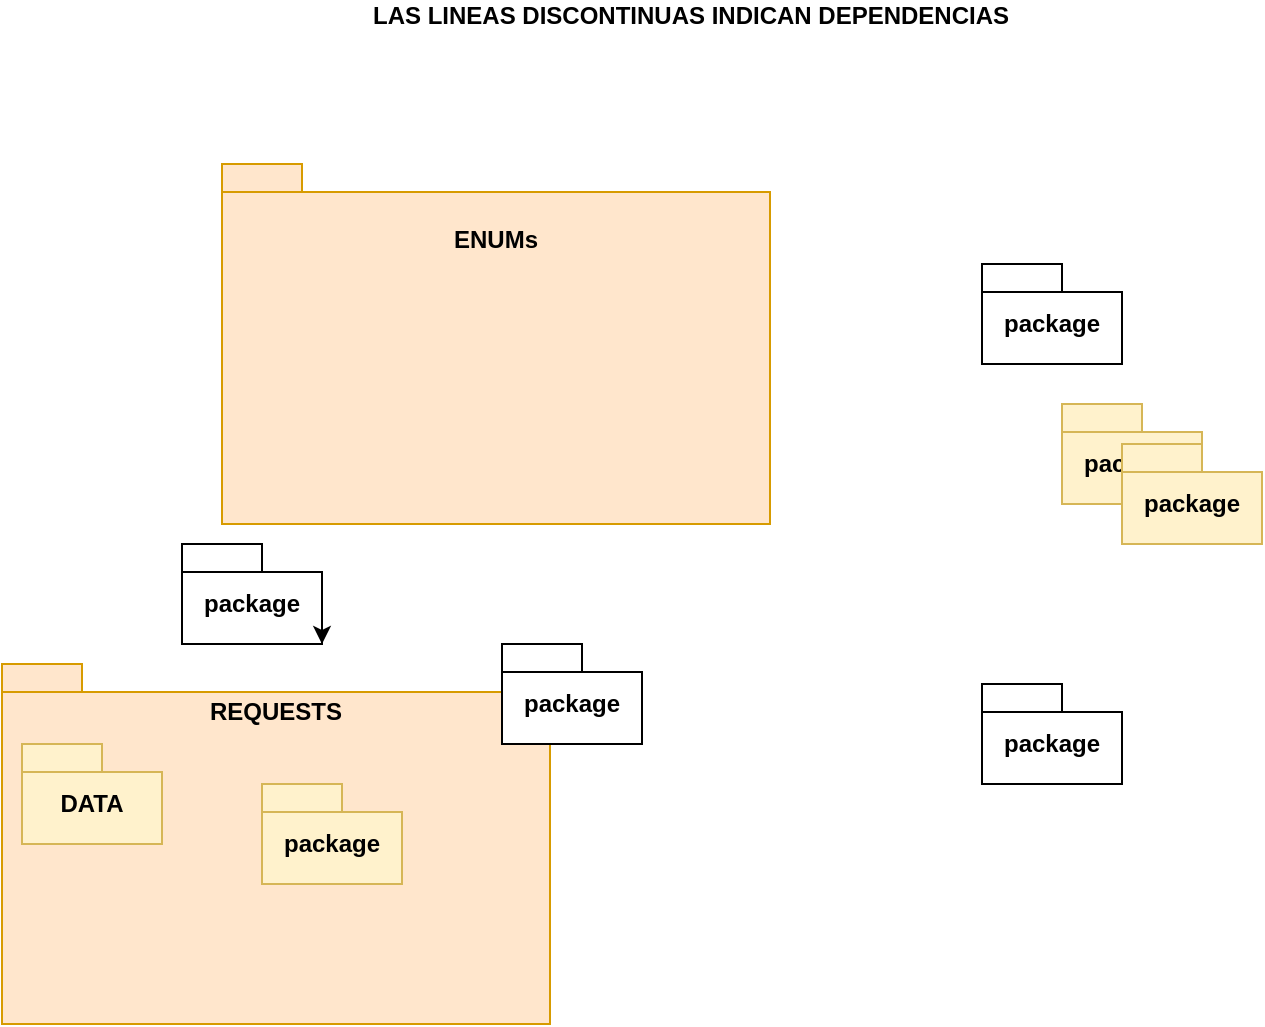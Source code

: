 <mxfile version="26.0.14">
  <diagram name="Página-1" id="o6JE1oCrLX05qNkJgzXL">
    <mxGraphModel dx="1050" dy="569" grid="1" gridSize="10" guides="1" tooltips="1" connect="1" arrows="1" fold="1" page="1" pageScale="1" pageWidth="827" pageHeight="1169" math="0" shadow="0">
      <root>
        <mxCell id="0" />
        <mxCell id="1" parent="0" />
        <mxCell id="07OyoXs9L7dZAtybCwjh-13" value="&lt;div&gt;REQUESTS&lt;/div&gt;" style="shape=folder;fontStyle=1;spacingTop=10;tabWidth=40;tabHeight=14;tabPosition=left;html=1;whiteSpace=wrap;verticalAlign=top;fillColor=#ffe6cc;strokeColor=#d79b00;" vertex="1" parent="1">
          <mxGeometry x="30" y="360" width="274" height="180" as="geometry" />
        </mxCell>
        <mxCell id="07OyoXs9L7dZAtybCwjh-1" value="package" style="shape=folder;fontStyle=1;spacingTop=10;tabWidth=40;tabHeight=14;tabPosition=left;html=1;whiteSpace=wrap;" vertex="1" parent="1">
          <mxGeometry x="520" y="370" width="70" height="50" as="geometry" />
        </mxCell>
        <mxCell id="07OyoXs9L7dZAtybCwjh-2" value="package" style="shape=folder;fontStyle=1;spacingTop=10;tabWidth=40;tabHeight=14;tabPosition=left;html=1;whiteSpace=wrap;" vertex="1" parent="1">
          <mxGeometry x="520" y="160" width="70" height="50" as="geometry" />
        </mxCell>
        <mxCell id="07OyoXs9L7dZAtybCwjh-3" value="&lt;div&gt;&lt;br&gt;&lt;/div&gt;ENUMs" style="shape=folder;fontStyle=1;spacingTop=10;tabWidth=40;tabHeight=14;tabPosition=left;html=1;whiteSpace=wrap;verticalAlign=top;fillColor=#ffe6cc;strokeColor=#d79b00;" vertex="1" parent="1">
          <mxGeometry x="140" y="110" width="274" height="180" as="geometry" />
        </mxCell>
        <mxCell id="07OyoXs9L7dZAtybCwjh-4" value="package" style="shape=folder;fontStyle=1;spacingTop=10;tabWidth=40;tabHeight=14;tabPosition=left;html=1;whiteSpace=wrap;" vertex="1" parent="1">
          <mxGeometry x="280" y="350" width="70" height="50" as="geometry" />
        </mxCell>
        <mxCell id="07OyoXs9L7dZAtybCwjh-7" value="package" style="shape=folder;fontStyle=1;spacingTop=10;tabWidth=40;tabHeight=14;tabPosition=left;html=1;whiteSpace=wrap;" vertex="1" parent="1">
          <mxGeometry x="120" y="300" width="70" height="50" as="geometry" />
        </mxCell>
        <mxCell id="07OyoXs9L7dZAtybCwjh-8" style="edgeStyle=orthogonalEdgeStyle;rounded=0;orthogonalLoop=1;jettySize=auto;html=1;exitX=0;exitY=0;exitDx=70;exitDy=41;exitPerimeter=0;entryX=0;entryY=0;entryDx=70;entryDy=50;entryPerimeter=0;" edge="1" parent="1" source="07OyoXs9L7dZAtybCwjh-7" target="07OyoXs9L7dZAtybCwjh-7">
          <mxGeometry relative="1" as="geometry" />
        </mxCell>
        <mxCell id="07OyoXs9L7dZAtybCwjh-9" value="DATA" style="shape=folder;fontStyle=1;spacingTop=10;tabWidth=40;tabHeight=14;tabPosition=left;html=1;whiteSpace=wrap;fillColor=#fff2cc;strokeColor=#d6b656;" vertex="1" parent="1">
          <mxGeometry x="40" y="400" width="70" height="50" as="geometry" />
        </mxCell>
        <mxCell id="07OyoXs9L7dZAtybCwjh-10" value="package" style="shape=folder;fontStyle=1;spacingTop=10;tabWidth=40;tabHeight=14;tabPosition=left;html=1;whiteSpace=wrap;fillColor=#fff2cc;strokeColor=#d6b656;" vertex="1" parent="1">
          <mxGeometry x="160" y="420" width="70" height="50" as="geometry" />
        </mxCell>
        <mxCell id="07OyoXs9L7dZAtybCwjh-11" value="package" style="shape=folder;fontStyle=1;spacingTop=10;tabWidth=40;tabHeight=14;tabPosition=left;html=1;whiteSpace=wrap;fillColor=#fff2cc;strokeColor=#d6b656;" vertex="1" parent="1">
          <mxGeometry x="560" y="230" width="70" height="50" as="geometry" />
        </mxCell>
        <mxCell id="07OyoXs9L7dZAtybCwjh-12" value="package" style="shape=folder;fontStyle=1;spacingTop=10;tabWidth=40;tabHeight=14;tabPosition=left;html=1;whiteSpace=wrap;fillColor=#fff2cc;strokeColor=#d6b656;" vertex="1" parent="1">
          <mxGeometry x="590" y="250" width="70" height="50" as="geometry" />
        </mxCell>
        <mxCell id="07OyoXs9L7dZAtybCwjh-14" value="LAS LINEAS DISCONTINUAS INDICAN DEPENDENCIAS&lt;div&gt;&lt;br&gt;&lt;/div&gt;" style="text;align=center;fontStyle=1;verticalAlign=middle;spacingLeft=3;spacingRight=3;strokeColor=none;rotatable=0;points=[[0,0.5],[1,0.5]];portConstraint=eastwest;html=1;" vertex="1" parent="1">
          <mxGeometry x="334" y="30" width="80" height="26" as="geometry" />
        </mxCell>
      </root>
    </mxGraphModel>
  </diagram>
</mxfile>
